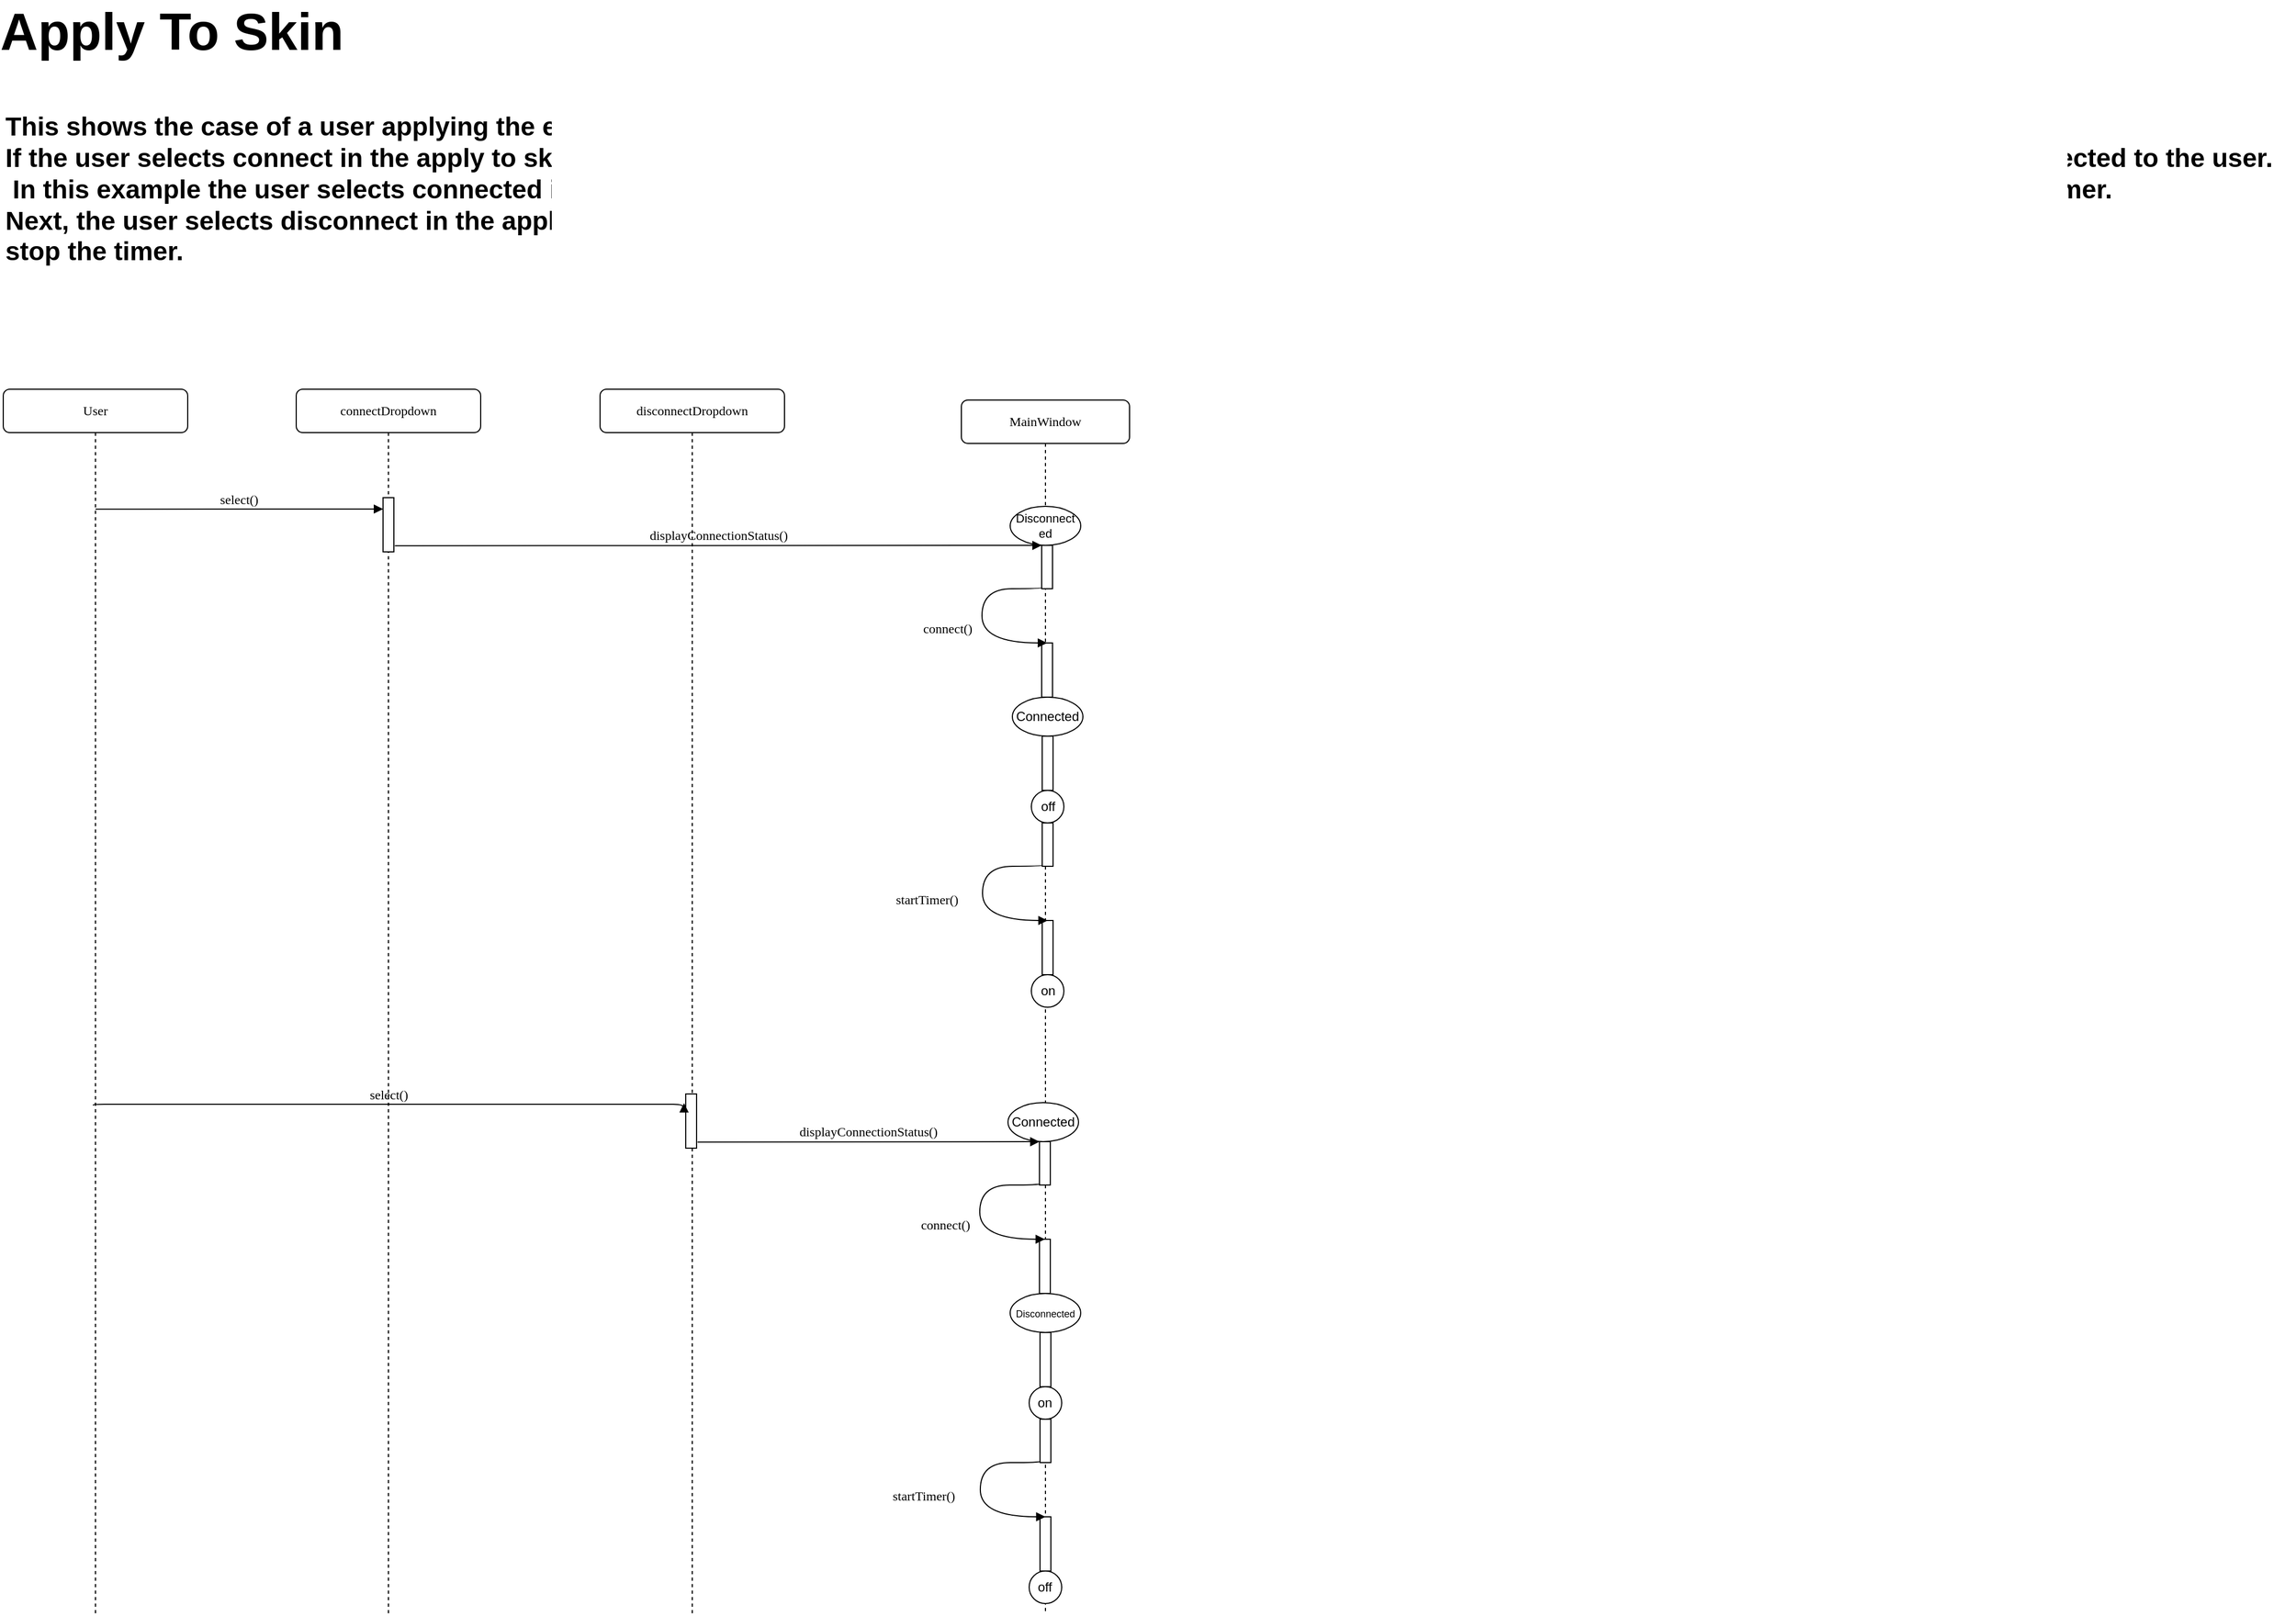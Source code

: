 <mxfile version="20.5.3" type="device"><diagram name="Page-1" id="13e1069c-82ec-6db2-03f1-153e76fe0fe0"><mxGraphModel dx="1882" dy="1318" grid="1" gridSize="10" guides="1" tooltips="1" connect="1" arrows="1" fold="1" page="1" pageScale="1" pageWidth="1100" pageHeight="850" background="none" math="0" shadow="0"><root><mxCell id="0"/><mxCell id="1" parent="0"/><mxCell id="7baba1c4bc27f4b0-2" value="MainWindow" style="shape=umlLifeline;perimeter=lifelinePerimeter;whiteSpace=wrap;html=1;container=1;collapsible=0;recursiveResize=0;outlineConnect=0;rounded=1;shadow=0;comic=0;labelBackgroundColor=none;strokeWidth=1;fontFamily=Verdana;fontSize=12;align=center;" parent="1" vertex="1"><mxGeometry x="533" y="90" width="155" height="1120" as="geometry"/></mxCell><mxCell id="7baba1c4bc27f4b0-10" value="" style="html=1;points=[];perimeter=orthogonalPerimeter;rounded=0;shadow=0;comic=0;labelBackgroundColor=none;strokeWidth=1;fontFamily=Verdana;fontSize=12;align=center;" parent="7baba1c4bc27f4b0-2" vertex="1"><mxGeometry x="74" y="134" width="10" height="40" as="geometry"/></mxCell><mxCell id="TyUkeNWPtJTWzB9tgtJB-7" value="" style="html=1;points=[];perimeter=orthogonalPerimeter;rounded=0;shadow=0;comic=0;labelBackgroundColor=none;strokeWidth=1;fontFamily=Verdana;fontSize=12;align=center;" parent="7baba1c4bc27f4b0-2" vertex="1"><mxGeometry x="74" y="224" width="10" height="50" as="geometry"/></mxCell><mxCell id="TyUkeNWPtJTWzB9tgtJB-10" value="connect()" style="html=1;verticalAlign=bottom;endArrow=block;labelBackgroundColor=none;fontFamily=Verdana;fontSize=12;elbow=vertical;edgeStyle=orthogonalEdgeStyle;curved=1;exitX=0.041;exitY=0.973;exitDx=0;exitDy=0;exitPerimeter=0;" parent="7baba1c4bc27f4b0-2" source="7baba1c4bc27f4b0-10" edge="1"><mxGeometry x="0.231" y="-32" relative="1" as="geometry"><mxPoint x="73.996" y="154.05" as="sourcePoint"/><mxPoint x="79" y="224" as="targetPoint"/><Array as="points"><mxPoint x="74" y="174"/><mxPoint x="19" y="174"/><mxPoint x="19" y="224"/></Array><mxPoint as="offset"/></mxGeometry></mxCell><mxCell id="MY9ik7KuzA2C737gIqOG-7" value="&lt;div style=&quot;font-size: 11px;&quot;&gt;&lt;font style=&quot;font-size: 11px;&quot;&gt;Disconnect&lt;/font&gt;&lt;/div&gt;&lt;div style=&quot;font-size: 11px;&quot;&gt;&lt;font style=&quot;font-size: 11px;&quot;&gt;ed&lt;/font&gt;&lt;/div&gt;" style="ellipse;whiteSpace=wrap;html=1;" parent="7baba1c4bc27f4b0-2" vertex="1"><mxGeometry x="45" y="98" width="65" height="36" as="geometry"/></mxCell><mxCell id="MY9ik7KuzA2C737gIqOG-8" value="Connected" style="ellipse;whiteSpace=wrap;html=1;" parent="7baba1c4bc27f4b0-2" vertex="1"><mxGeometry x="47" y="274" width="65" height="36" as="geometry"/></mxCell><mxCell id="MY9ik7KuzA2C737gIqOG-9" value="" style="html=1;points=[];perimeter=orthogonalPerimeter;rounded=0;shadow=0;comic=0;labelBackgroundColor=none;strokeWidth=1;fontFamily=Verdana;fontSize=12;align=center;" parent="7baba1c4bc27f4b0-2" vertex="1"><mxGeometry x="74.5" y="310" width="10" height="50" as="geometry"/></mxCell><mxCell id="MY9ik7KuzA2C737gIqOG-1" value="" style="html=1;points=[];perimeter=orthogonalPerimeter;rounded=0;shadow=0;comic=0;labelBackgroundColor=none;strokeWidth=1;fontFamily=Verdana;fontSize=12;align=center;" parent="7baba1c4bc27f4b0-2" vertex="1"><mxGeometry x="74.5" y="390" width="10" height="40" as="geometry"/></mxCell><mxCell id="MY9ik7KuzA2C737gIqOG-2" value="off" style="ellipse;whiteSpace=wrap;html=1;aspect=fixed;" parent="7baba1c4bc27f4b0-2" vertex="1"><mxGeometry x="64.5" y="360" width="30" height="30" as="geometry"/></mxCell><mxCell id="MY9ik7KuzA2C737gIqOG-3" value="" style="html=1;points=[];perimeter=orthogonalPerimeter;rounded=0;shadow=0;comic=0;labelBackgroundColor=none;strokeWidth=1;fontFamily=Verdana;fontSize=12;align=center;" parent="7baba1c4bc27f4b0-2" vertex="1"><mxGeometry x="74.5" y="480" width="10" height="50" as="geometry"/></mxCell><mxCell id="MY9ik7KuzA2C737gIqOG-4" value="startTimer()" style="html=1;verticalAlign=bottom;endArrow=block;labelBackgroundColor=none;fontFamily=Verdana;fontSize=12;elbow=vertical;edgeStyle=orthogonalEdgeStyle;curved=1;exitX=0.041;exitY=0.973;exitDx=0;exitDy=0;exitPerimeter=0;" parent="7baba1c4bc27f4b0-2" source="MY9ik7KuzA2C737gIqOG-1" edge="1"><mxGeometry x="0.159" y="-52" relative="1" as="geometry"><mxPoint x="-458.504" y="320.05" as="sourcePoint"/><mxPoint x="79.5" y="480" as="targetPoint"/><Array as="points"><mxPoint x="74.5" y="430"/><mxPoint x="19.5" y="430"/><mxPoint x="19.5" y="480"/></Array><mxPoint as="offset"/></mxGeometry></mxCell><mxCell id="MY9ik7KuzA2C737gIqOG-5" value="on" style="ellipse;whiteSpace=wrap;html=1;aspect=fixed;" parent="7baba1c4bc27f4b0-2" vertex="1"><mxGeometry x="64.5" y="530" width="30" height="30" as="geometry"/></mxCell><mxCell id="7baba1c4bc27f4b0-8" value="connectDropdown" style="shape=umlLifeline;perimeter=lifelinePerimeter;whiteSpace=wrap;container=1;collapsible=0;recursiveResize=0;outlineConnect=0;rounded=1;shadow=0;comic=0;labelBackgroundColor=none;strokeWidth=1;fontFamily=Verdana;fontSize=12;align=center;html=1;" parent="1" vertex="1"><mxGeometry x="-80" y="80" width="170" height="1130" as="geometry"/></mxCell><mxCell id="nPKNd32wfztI3ZExkm8v-33" value="" style="html=1;points=[];perimeter=orthogonalPerimeter;rounded=0;shadow=0;comic=0;labelBackgroundColor=none;strokeWidth=1;fontFamily=Verdana;fontSize=12;align=center;" parent="7baba1c4bc27f4b0-8" vertex="1"><mxGeometry x="80" y="100" width="10" height="50" as="geometry"/></mxCell><mxCell id="7baba1c4bc27f4b0-11" value="displayConnectionStatus()" style="html=1;verticalAlign=bottom;endArrow=block;entryX=0;entryY=0;labelBackgroundColor=none;fontFamily=Verdana;fontSize=12;edgeStyle=elbowEdgeStyle;elbow=vertical;exitX=1.089;exitY=0.887;exitDx=0;exitDy=0;exitPerimeter=0;" parent="1" source="nPKNd32wfztI3ZExkm8v-33" target="7baba1c4bc27f4b0-10" edge="1"><mxGeometry relative="1" as="geometry"><mxPoint x="5.035" y="223.977" as="sourcePoint"/></mxGeometry></mxCell><mxCell id="nPKNd32wfztI3ZExkm8v-2" value="&lt;font style=&quot;font-size: 48px;&quot;&gt;Apply To Skin&lt;/font&gt;" style="text;strokeColor=none;fillColor=none;html=1;fontSize=24;fontStyle=1;verticalAlign=middle;align=center;" parent="1" vertex="1"><mxGeometry x="-350" y="-270" width="310" height="40" as="geometry"/></mxCell><mxCell id="nPKNd32wfztI3ZExkm8v-29" value="User" style="shape=umlLifeline;perimeter=lifelinePerimeter;whiteSpace=wrap;container=1;collapsible=0;recursiveResize=0;outlineConnect=0;rounded=1;shadow=0;comic=0;labelBackgroundColor=none;strokeWidth=1;fontFamily=Verdana;fontSize=12;align=center;html=1;" parent="1" vertex="1"><mxGeometry x="-350" y="80" width="170" height="1130" as="geometry"/></mxCell><mxCell id="nPKNd32wfztI3ZExkm8v-30" value="disconnectDropdown" style="shape=umlLifeline;perimeter=lifelinePerimeter;whiteSpace=wrap;container=1;collapsible=0;recursiveResize=0;outlineConnect=0;rounded=1;shadow=0;comic=0;labelBackgroundColor=none;strokeWidth=1;fontFamily=Verdana;fontSize=12;align=center;html=1;" parent="1" vertex="1"><mxGeometry x="200" y="80" width="170" height="1130" as="geometry"/></mxCell><mxCell id="nPKNd32wfztI3ZExkm8v-32" value="select()" style="html=1;verticalAlign=bottom;endArrow=block;entryX=0.471;entryY=0.193;labelBackgroundColor=none;fontFamily=Verdana;fontSize=12;edgeStyle=elbowEdgeStyle;elbow=vertical;entryDx=0;entryDy=0;entryPerimeter=0;" parent="1" edge="1"><mxGeometry relative="1" as="geometry"><mxPoint x="-264.965" y="190.581" as="sourcePoint"/><mxPoint x="0.07" y="190.54" as="targetPoint"/></mxGeometry></mxCell><mxCell id="nPKNd32wfztI3ZExkm8v-75" value="&lt;div align=&quot;left&quot;&gt;This shows the case of a user applying the electrodes to skin and either being connected or disconnected.&lt;/div&gt;&lt;div align=&quot;left&quot;&gt;If the user selects connect in the apply to skin dropdown then when the connection starts it will show the connection status in the graph and start the timer if its connected to the user.&amp;nbsp; &amp;nbsp; &lt;br&gt;&lt;/div&gt;&lt;div align=&quot;left&quot;&gt;&amp;nbsp;In this example the user selects connected in the apply to skin dropdown to apply the electrode to skin, it will show the connection status in the graph and start the timer. &lt;br&gt;&lt;/div&gt;&lt;div align=&quot;left&quot;&gt;Next, the user selects disconnect in the apply to skin dropdown to remove the electrode from the skin, it will show the disconnection status in the graph and &lt;br&gt;stop the timer. &lt;br&gt;&lt;br&gt;&lt;/div&gt;" style="text;strokeColor=none;fillColor=none;html=1;fontSize=24;fontStyle=1;verticalAlign=middle;align=left;" parent="1" vertex="1"><mxGeometry x="-350" y="-200" width="1560" height="220" as="geometry"/></mxCell><mxCell id="MY9ik7KuzA2C737gIqOG-26" value="" style="html=1;points=[];perimeter=orthogonalPerimeter;rounded=0;shadow=0;comic=0;labelBackgroundColor=none;strokeWidth=1;fontFamily=Verdana;fontSize=12;align=center;" parent="1" vertex="1"><mxGeometry x="604.97" y="774" width="10" height="40" as="geometry"/></mxCell><mxCell id="MY9ik7KuzA2C737gIqOG-27" value="" style="html=1;points=[];perimeter=orthogonalPerimeter;rounded=0;shadow=0;comic=0;labelBackgroundColor=none;strokeWidth=1;fontFamily=Verdana;fontSize=12;align=center;" parent="1" vertex="1"><mxGeometry x="604.97" y="864" width="10" height="50" as="geometry"/></mxCell><mxCell id="MY9ik7KuzA2C737gIqOG-28" value="connect()" style="html=1;verticalAlign=bottom;endArrow=block;labelBackgroundColor=none;fontFamily=Verdana;fontSize=12;elbow=vertical;edgeStyle=orthogonalEdgeStyle;curved=1;exitX=0.041;exitY=0.973;exitDx=0;exitDy=0;exitPerimeter=0;" parent="1" source="MY9ik7KuzA2C737gIqOG-26" edge="1"><mxGeometry x="0.231" y="-32" relative="1" as="geometry"><mxPoint x="71.966" y="704.05" as="sourcePoint"/><mxPoint x="609.97" y="864" as="targetPoint"/><Array as="points"><mxPoint x="604.97" y="814"/><mxPoint x="549.97" y="814"/><mxPoint x="549.97" y="864"/></Array><mxPoint as="offset"/></mxGeometry></mxCell><mxCell id="MY9ik7KuzA2C737gIqOG-29" value="Connected" style="ellipse;whiteSpace=wrap;html=1;" parent="1" vertex="1"><mxGeometry x="575.97" y="738" width="65" height="36" as="geometry"/></mxCell><mxCell id="MY9ik7KuzA2C737gIqOG-30" value="&lt;font style=&quot;font-size: 9px;&quot;&gt;Disconnected&lt;/font&gt;" style="ellipse;whiteSpace=wrap;html=1;" parent="1" vertex="1"><mxGeometry x="577.97" y="914" width="65" height="36" as="geometry"/></mxCell><mxCell id="MY9ik7KuzA2C737gIqOG-31" value="" style="html=1;points=[];perimeter=orthogonalPerimeter;rounded=0;shadow=0;comic=0;labelBackgroundColor=none;strokeWidth=1;fontFamily=Verdana;fontSize=12;align=center;" parent="1" vertex="1"><mxGeometry x="605.47" y="950" width="10" height="50" as="geometry"/></mxCell><mxCell id="MY9ik7KuzA2C737gIqOG-32" value="" style="html=1;points=[];perimeter=orthogonalPerimeter;rounded=0;shadow=0;comic=0;labelBackgroundColor=none;strokeWidth=1;fontFamily=Verdana;fontSize=12;align=center;" parent="1" vertex="1"><mxGeometry x="605.47" y="1030" width="10" height="40" as="geometry"/></mxCell><mxCell id="MY9ik7KuzA2C737gIqOG-33" value="on" style="ellipse;whiteSpace=wrap;html=1;aspect=fixed;" parent="1" vertex="1"><mxGeometry x="595.47" y="1000" width="30" height="30" as="geometry"/></mxCell><mxCell id="MY9ik7KuzA2C737gIqOG-34" value="" style="html=1;points=[];perimeter=orthogonalPerimeter;rounded=0;shadow=0;comic=0;labelBackgroundColor=none;strokeWidth=1;fontFamily=Verdana;fontSize=12;align=center;" parent="1" vertex="1"><mxGeometry x="605.47" y="1120" width="10" height="50" as="geometry"/></mxCell><mxCell id="MY9ik7KuzA2C737gIqOG-35" value="startTimer()" style="html=1;verticalAlign=bottom;endArrow=block;labelBackgroundColor=none;fontFamily=Verdana;fontSize=12;elbow=vertical;edgeStyle=orthogonalEdgeStyle;curved=1;exitX=0.041;exitY=0.973;exitDx=0;exitDy=0;exitPerimeter=0;" parent="1" source="MY9ik7KuzA2C737gIqOG-32" edge="1"><mxGeometry x="0.159" y="-52" relative="1" as="geometry"><mxPoint x="-460.534" y="870.05" as="sourcePoint"/><mxPoint x="610.47" y="1120" as="targetPoint"/><Array as="points"><mxPoint x="605.47" y="1070"/><mxPoint x="550.47" y="1070"/><mxPoint x="550.47" y="1120"/></Array><mxPoint as="offset"/></mxGeometry></mxCell><mxCell id="MY9ik7KuzA2C737gIqOG-36" value="off" style="ellipse;whiteSpace=wrap;html=1;aspect=fixed;" parent="1" vertex="1"><mxGeometry x="595.47" y="1170" width="30" height="30" as="geometry"/></mxCell><mxCell id="MY9ik7KuzA2C737gIqOG-37" value="" style="html=1;points=[];perimeter=orthogonalPerimeter;rounded=0;shadow=0;comic=0;labelBackgroundColor=none;strokeWidth=1;fontFamily=Verdana;fontSize=12;align=center;" parent="1" vertex="1"><mxGeometry x="278.97" y="730" width="10" height="50" as="geometry"/></mxCell><mxCell id="MY9ik7KuzA2C737gIqOG-38" value="displayConnectionStatus()" style="html=1;verticalAlign=bottom;endArrow=block;entryX=0;entryY=0;labelBackgroundColor=none;fontFamily=Verdana;fontSize=12;edgeStyle=elbowEdgeStyle;elbow=vertical;exitX=1.089;exitY=0.887;exitDx=0;exitDy=0;exitPerimeter=0;" parent="1" source="MY9ik7KuzA2C737gIqOG-37" target="MY9ik7KuzA2C737gIqOG-26" edge="1"><mxGeometry relative="1" as="geometry"><mxPoint x="3.005" y="773.977" as="sourcePoint"/></mxGeometry></mxCell><mxCell id="MY9ik7KuzA2C737gIqOG-39" value="select()" style="html=1;verticalAlign=bottom;endArrow=block;entryX=-0.155;entryY=0.17;labelBackgroundColor=none;fontFamily=Verdana;fontSize=12;edgeStyle=elbowEdgeStyle;elbow=vertical;entryDx=0;entryDy=0;entryPerimeter=0;" parent="1" target="MY9ik7KuzA2C737gIqOG-37" edge="1"><mxGeometry relative="1" as="geometry"><mxPoint x="-266.995" y="740.581" as="sourcePoint"/><mxPoint x="-1.96" y="740.54" as="targetPoint"/></mxGeometry></mxCell></root></mxGraphModel></diagram></mxfile>